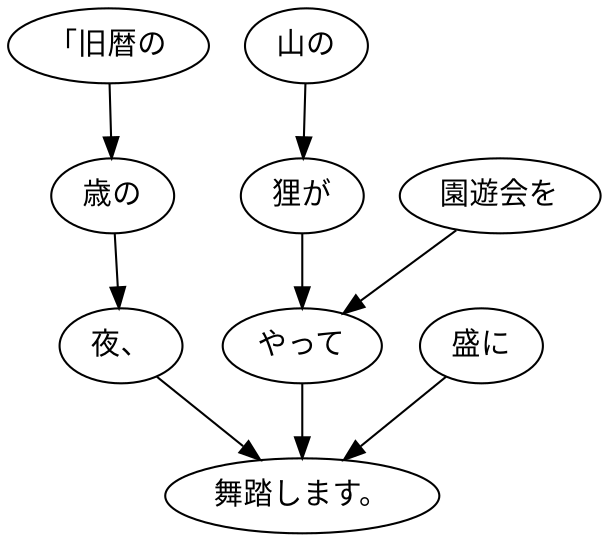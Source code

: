 digraph graph1696 {
	node0 [label="「旧暦の"];
	node1 [label="歳の"];
	node2 [label="夜、"];
	node3 [label="山の"];
	node4 [label="狸が"];
	node5 [label="園遊会を"];
	node6 [label="やって"];
	node7 [label="盛に"];
	node8 [label="舞踏します。"];
	node0 -> node1;
	node1 -> node2;
	node2 -> node8;
	node3 -> node4;
	node4 -> node6;
	node5 -> node6;
	node6 -> node8;
	node7 -> node8;
}
